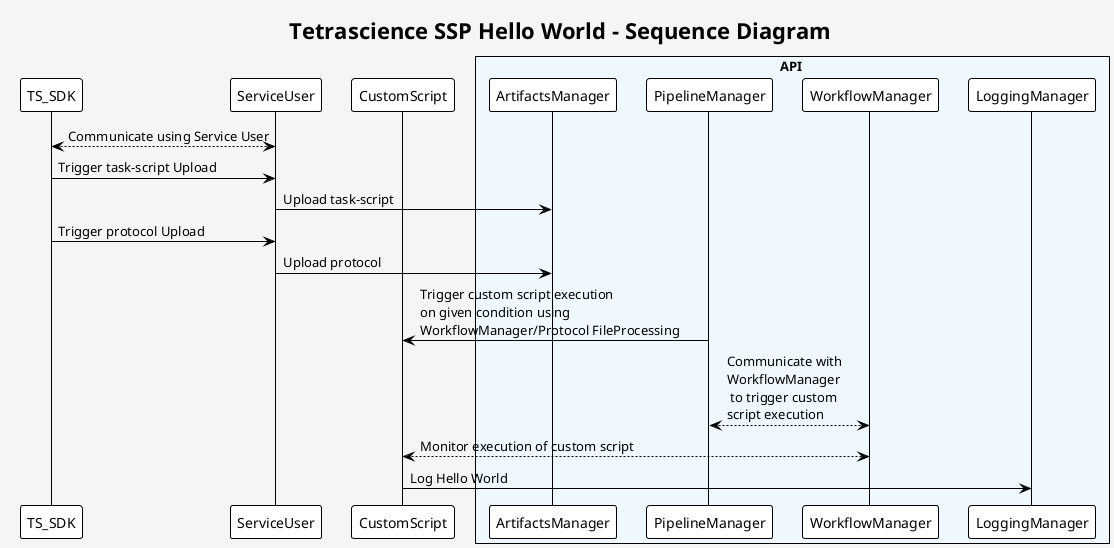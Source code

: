 @startuml Tetrascience Sequence Diagram
!theme plain
skinparam backgroundColor #F5F5F5

title Tetrascience SSP Hello World - Sequence Diagram

participant TS_SDK
participant ServiceUser
participant CustomScript

box API #aliceblue
    participant ArtifactsManager
    participant PipelineManager
    participant WorkflowManager
    participant LoggingManager
end box

TS_SDK <--> ServiceUser: Communicate using Service User

TS_SDK -> ServiceUser: Trigger task-script Upload
ServiceUser -> ArtifactsManager: Upload task-script
TS_SDK -> ServiceUser: Trigger protocol Upload
ServiceUser -> ArtifactsManager: Upload protocol

PipelineManager -> CustomScript: Trigger custom script execution \non given condition using \nWorkflowManager/Protocol FileProcessing
PipelineManager <--> WorkflowManager: Communicate with \nWorkflowManager\n to trigger custom \nscript execution
WorkflowManager <--> CustomScript: Monitor execution of custom script
CustomScript -> LoggingManager: Log Hello World
@enduml
